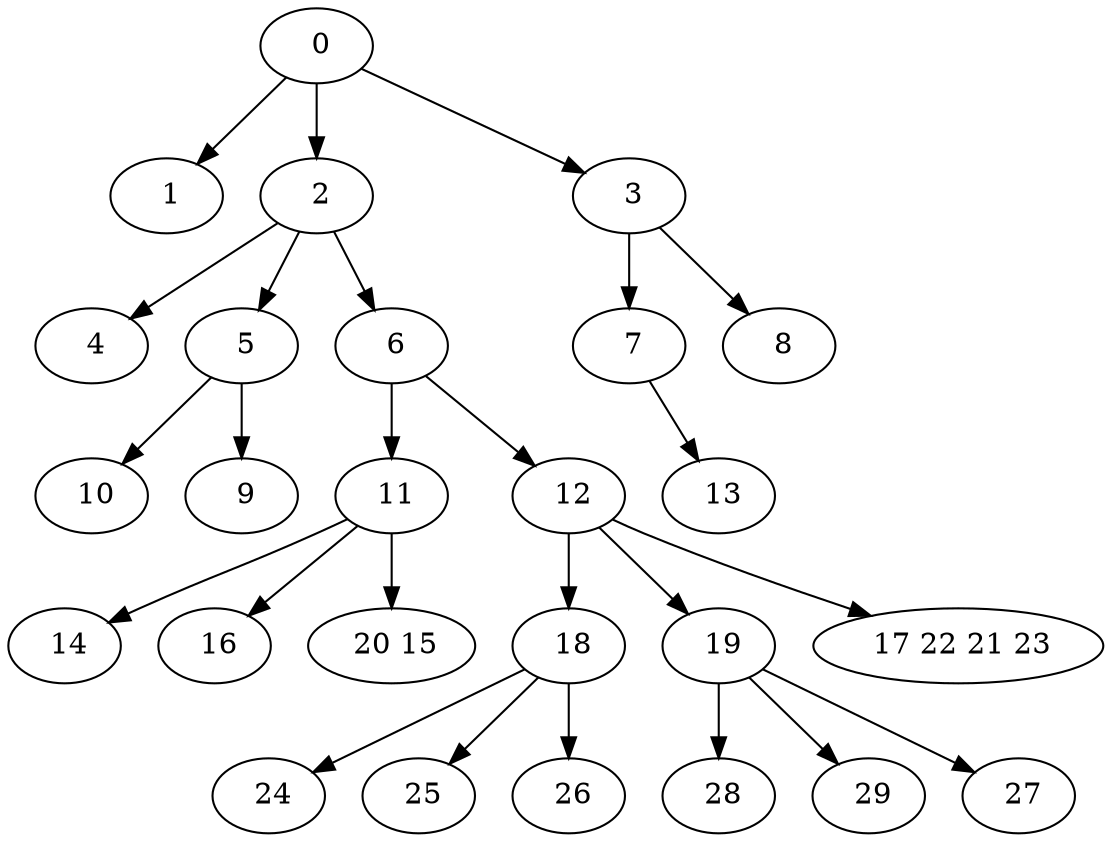digraph mytree {
" 0" -> " 1";
" 0" -> " 2";
" 0" -> " 3";
" 1";
" 2" -> " 4";
" 2" -> " 5";
" 2" -> " 6";
" 3" -> " 7";
" 3" -> " 8";
" 4";
" 5" -> " 10";
" 5" -> " 9";
" 6" -> " 11";
" 6" -> " 12";
" 7" -> " 13";
" 8";
" 10";
" 11" -> " 14";
" 11" -> " 16";
" 11" -> " 20 15";
" 12" -> " 18";
" 12" -> " 19";
" 12" -> " 17 22 21 23";
" 13";
" 14";
" 16";
" 20 15";
" 9";
" 18" -> " 24";
" 18" -> " 25";
" 18" -> " 26";
" 19" -> " 28";
" 19" -> " 29";
" 19" -> " 27";
" 17 22 21 23";
" 24";
" 25";
" 26";
" 28";
" 29";
" 27";
}
